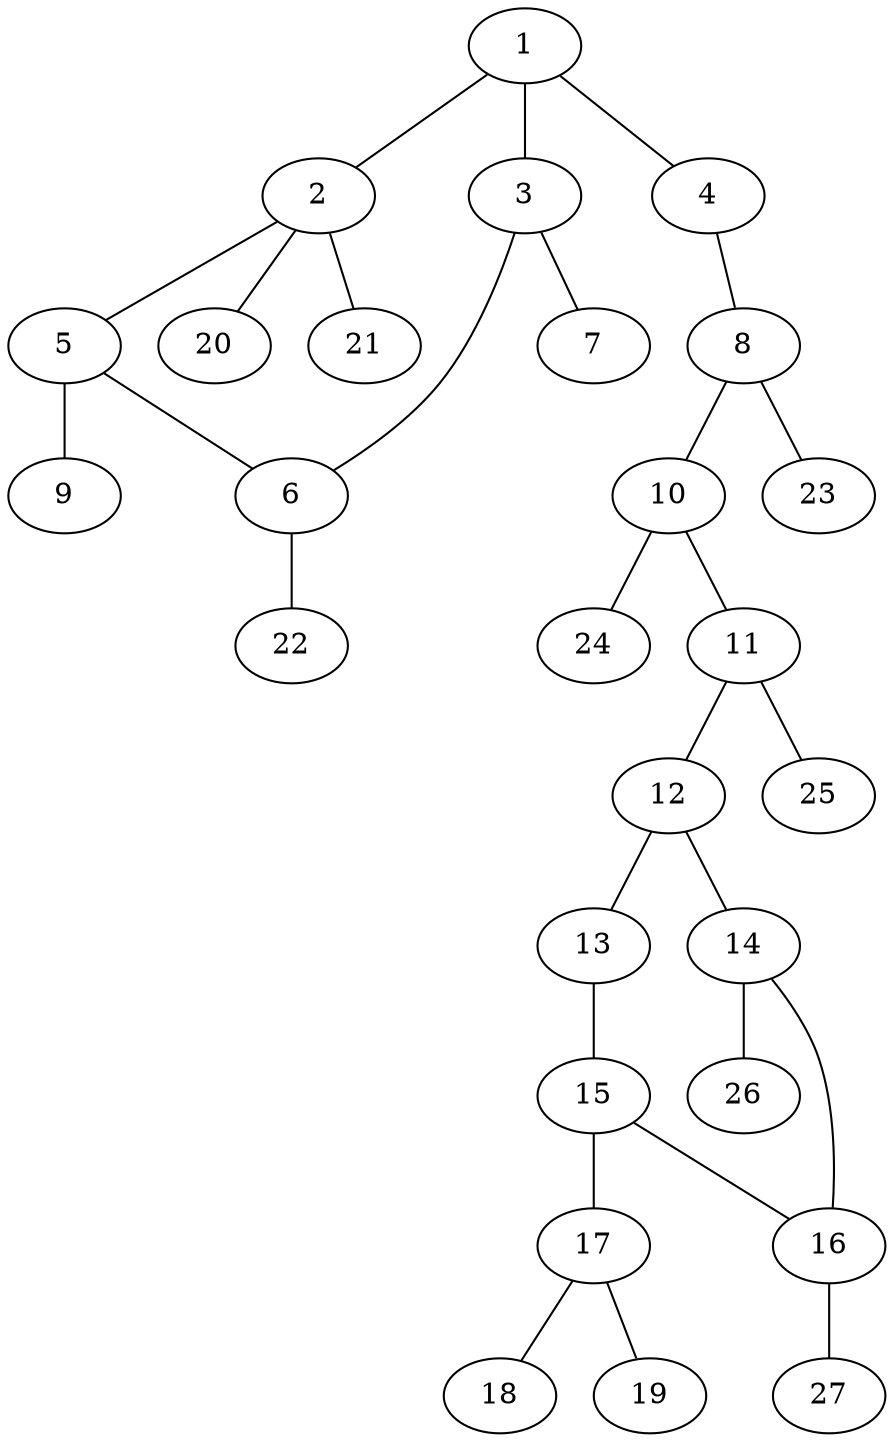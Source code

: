 graph molecule_197 {
	1	 [chem=N];
	2	 [chem=C];
	1 -- 2	 [valence=1];
	3	 [chem=C];
	1 -- 3	 [valence=1];
	4	 [chem=N];
	1 -- 4	 [valence=1];
	5	 [chem=C];
	2 -- 5	 [valence=1];
	20	 [chem=H];
	2 -- 20	 [valence=1];
	21	 [chem=H];
	2 -- 21	 [valence=1];
	6	 [chem=N];
	3 -- 6	 [valence=1];
	7	 [chem=O];
	3 -- 7	 [valence=2];
	8	 [chem=C];
	4 -- 8	 [valence=2];
	5 -- 6	 [valence=1];
	9	 [chem=O];
	5 -- 9	 [valence=2];
	22	 [chem=H];
	6 -- 22	 [valence=1];
	10	 [chem=C];
	8 -- 10	 [valence=1];
	23	 [chem=H];
	8 -- 23	 [valence=1];
	11	 [chem=C];
	10 -- 11	 [valence=2];
	24	 [chem=H];
	10 -- 24	 [valence=1];
	12	 [chem=C];
	11 -- 12	 [valence=1];
	25	 [chem=H];
	11 -- 25	 [valence=1];
	13	 [chem=O];
	12 -- 13	 [valence=1];
	14	 [chem=C];
	12 -- 14	 [valence=2];
	15	 [chem=C];
	13 -- 15	 [valence=1];
	16	 [chem=C];
	14 -- 16	 [valence=1];
	26	 [chem=H];
	14 -- 26	 [valence=1];
	15 -- 16	 [valence=2];
	17	 [chem=N];
	15 -- 17	 [valence=1];
	27	 [chem=H];
	16 -- 27	 [valence=1];
	18	 [chem=O];
	17 -- 18	 [valence=2];
	19	 [chem=O];
	17 -- 19	 [valence=1];
}
